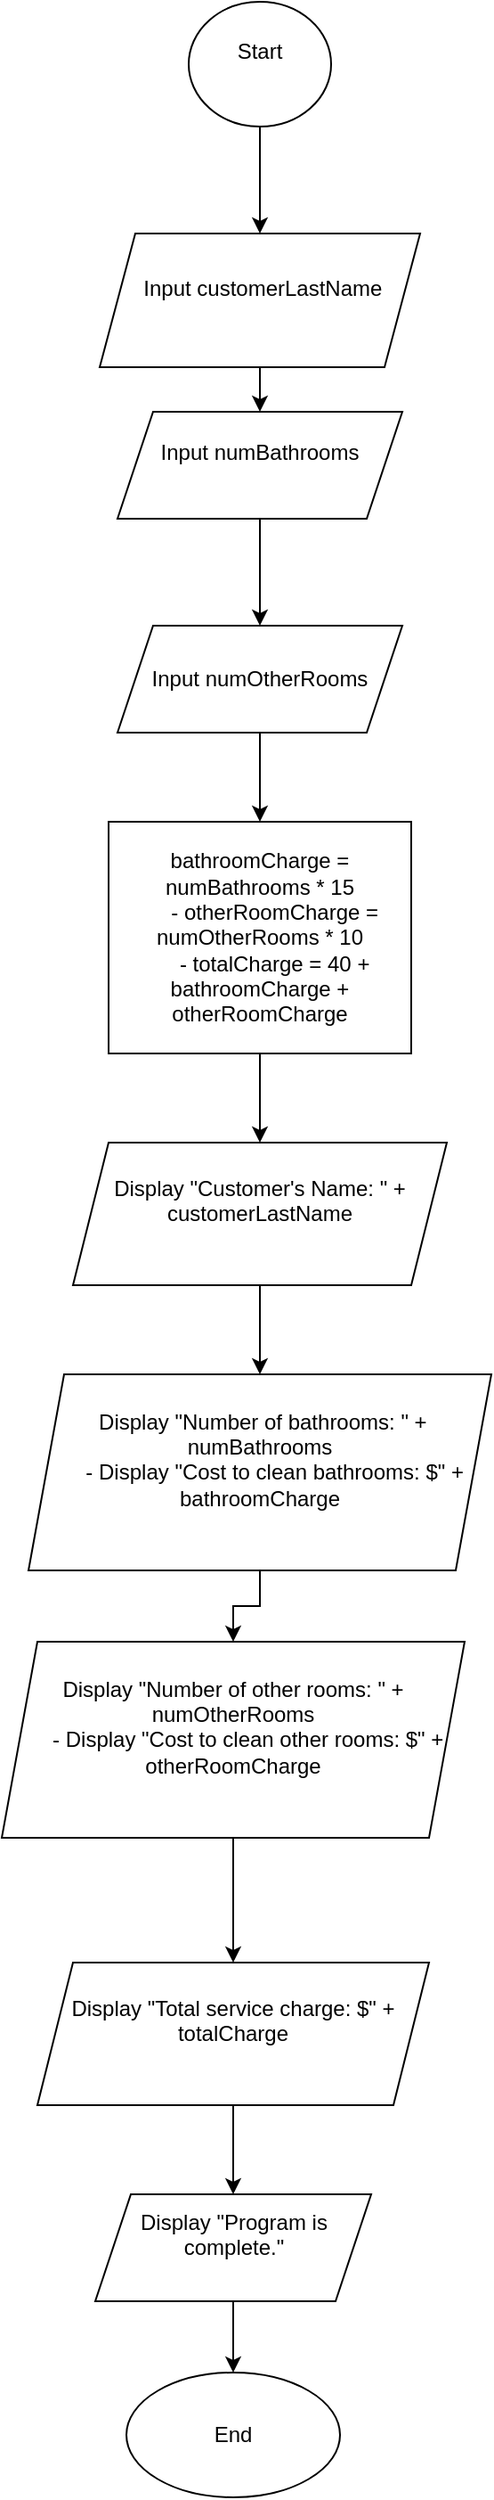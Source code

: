 <mxfile version="20.8.16" type="device"><diagram name="Page-1" id="KMoC3Exrl9DAsmsFxyii"><mxGraphModel dx="880" dy="572" grid="1" gridSize="10" guides="1" tooltips="1" connect="1" arrows="1" fold="1" page="1" pageScale="1" pageWidth="850" pageHeight="1100" math="0" shadow="0"><root><mxCell id="0"/><mxCell id="1" parent="0"/><mxCell id="WHFmZUPUYJV3NSs1tb2I-2" value="" style="edgeStyle=orthogonalEdgeStyle;rounded=0;orthogonalLoop=1;jettySize=auto;html=1;" edge="1" parent="1" source="oi9OvdoD6vGIBLEhcO_D-1" target="WHFmZUPUYJV3NSs1tb2I-1"><mxGeometry relative="1" as="geometry"/></mxCell><mxCell id="oi9OvdoD6vGIBLEhcO_D-1" value="&#10;Start&#10;&#10;" style="ellipse;whiteSpace=wrap;html=1;" parent="1" vertex="1"><mxGeometry x="350" width="80" height="70" as="geometry"/></mxCell><mxCell id="WHFmZUPUYJV3NSs1tb2I-4" value="" style="edgeStyle=orthogonalEdgeStyle;rounded=0;orthogonalLoop=1;jettySize=auto;html=1;" edge="1" parent="1" source="WHFmZUPUYJV3NSs1tb2I-1" target="WHFmZUPUYJV3NSs1tb2I-3"><mxGeometry relative="1" as="geometry"/></mxCell><mxCell id="WHFmZUPUYJV3NSs1tb2I-1" value="&lt;div&gt;&amp;nbsp;Input customerLastName&lt;/div&gt;&lt;div&gt;&lt;br&gt;&lt;/div&gt;" style="shape=parallelogram;perimeter=parallelogramPerimeter;whiteSpace=wrap;html=1;fixedSize=1;" vertex="1" parent="1"><mxGeometry x="300" y="130" width="180" height="75" as="geometry"/></mxCell><mxCell id="WHFmZUPUYJV3NSs1tb2I-6" value="" style="edgeStyle=orthogonalEdgeStyle;rounded=0;orthogonalLoop=1;jettySize=auto;html=1;" edge="1" parent="1" source="WHFmZUPUYJV3NSs1tb2I-3" target="WHFmZUPUYJV3NSs1tb2I-5"><mxGeometry relative="1" as="geometry"/></mxCell><mxCell id="WHFmZUPUYJV3NSs1tb2I-3" value="&lt;div&gt;Input numBathrooms&lt;/div&gt;&lt;div&gt;&lt;br&gt;&lt;/div&gt;" style="shape=parallelogram;perimeter=parallelogramPerimeter;whiteSpace=wrap;html=1;fixedSize=1;" vertex="1" parent="1"><mxGeometry x="310" y="230" width="160" height="60" as="geometry"/></mxCell><mxCell id="WHFmZUPUYJV3NSs1tb2I-8" value="" style="edgeStyle=orthogonalEdgeStyle;rounded=0;orthogonalLoop=1;jettySize=auto;html=1;" edge="1" parent="1" source="WHFmZUPUYJV3NSs1tb2I-5" target="WHFmZUPUYJV3NSs1tb2I-7"><mxGeometry relative="1" as="geometry"/></mxCell><mxCell id="WHFmZUPUYJV3NSs1tb2I-5" value="Input numOtherRooms" style="shape=parallelogram;perimeter=parallelogramPerimeter;whiteSpace=wrap;html=1;fixedSize=1;" vertex="1" parent="1"><mxGeometry x="310" y="350" width="160" height="60" as="geometry"/></mxCell><mxCell id="WHFmZUPUYJV3NSs1tb2I-10" value="" style="edgeStyle=orthogonalEdgeStyle;rounded=0;orthogonalLoop=1;jettySize=auto;html=1;" edge="1" parent="1" source="WHFmZUPUYJV3NSs1tb2I-7" target="WHFmZUPUYJV3NSs1tb2I-9"><mxGeometry relative="1" as="geometry"/></mxCell><mxCell id="WHFmZUPUYJV3NSs1tb2I-7" value="&lt;div&gt;bathroomCharge = numBathrooms * 15&lt;/div&gt;&lt;div&gt;&amp;nbsp; &amp;nbsp; &amp;nbsp;- otherRoomCharge = numOtherRooms * 10&lt;/div&gt;&lt;div&gt;&amp;nbsp; &amp;nbsp; &amp;nbsp;- totalCharge = 40 + bathroomCharge + otherRoomCharge&lt;/div&gt;" style="whiteSpace=wrap;html=1;" vertex="1" parent="1"><mxGeometry x="305" y="460" width="170" height="130" as="geometry"/></mxCell><mxCell id="WHFmZUPUYJV3NSs1tb2I-12" value="" style="edgeStyle=orthogonalEdgeStyle;rounded=0;orthogonalLoop=1;jettySize=auto;html=1;" edge="1" parent="1" source="WHFmZUPUYJV3NSs1tb2I-9" target="WHFmZUPUYJV3NSs1tb2I-11"><mxGeometry relative="1" as="geometry"/></mxCell><mxCell id="WHFmZUPUYJV3NSs1tb2I-9" value="&lt;div&gt;&lt;div&gt;Display &quot;Customer's Name: &quot; + customerLastName&lt;/div&gt;&lt;/div&gt;&lt;div&gt;&lt;br&gt;&lt;/div&gt;" style="shape=parallelogram;perimeter=parallelogramPerimeter;whiteSpace=wrap;html=1;fixedSize=1;" vertex="1" parent="1"><mxGeometry x="285" y="640" width="210" height="80" as="geometry"/></mxCell><mxCell id="WHFmZUPUYJV3NSs1tb2I-14" value="" style="edgeStyle=orthogonalEdgeStyle;rounded=0;orthogonalLoop=1;jettySize=auto;html=1;" edge="1" parent="1" source="WHFmZUPUYJV3NSs1tb2I-11" target="WHFmZUPUYJV3NSs1tb2I-13"><mxGeometry relative="1" as="geometry"/></mxCell><mxCell id="WHFmZUPUYJV3NSs1tb2I-11" value="&lt;div&gt;&amp;nbsp;Display &quot;Number of bathrooms: &quot; + numBathrooms&lt;/div&gt;&lt;div&gt;&amp;nbsp; &amp;nbsp; &amp;nbsp;- Display &quot;Cost to clean bathrooms: $&quot; + bathroomCharge&lt;/div&gt;&lt;div&gt;&lt;br&gt;&lt;/div&gt;" style="shape=parallelogram;perimeter=parallelogramPerimeter;whiteSpace=wrap;html=1;fixedSize=1;" vertex="1" parent="1"><mxGeometry x="260" y="770" width="260" height="110" as="geometry"/></mxCell><mxCell id="WHFmZUPUYJV3NSs1tb2I-16" value="" style="edgeStyle=orthogonalEdgeStyle;rounded=0;orthogonalLoop=1;jettySize=auto;html=1;" edge="1" parent="1" source="WHFmZUPUYJV3NSs1tb2I-13" target="WHFmZUPUYJV3NSs1tb2I-15"><mxGeometry relative="1" as="geometry"/></mxCell><mxCell id="WHFmZUPUYJV3NSs1tb2I-13" value="&lt;div&gt;Display &quot;Number of other rooms: &quot; + numOtherRooms&lt;/div&gt;&lt;div&gt;&amp;nbsp; &amp;nbsp; &amp;nbsp;- Display &quot;Cost to clean other rooms: $&quot; + otherRoomCharge&lt;/div&gt;&lt;div&gt;&lt;br&gt;&lt;/div&gt;" style="shape=parallelogram;perimeter=parallelogramPerimeter;whiteSpace=wrap;html=1;fixedSize=1;" vertex="1" parent="1"><mxGeometry x="245" y="920" width="260" height="110" as="geometry"/></mxCell><mxCell id="WHFmZUPUYJV3NSs1tb2I-18" value="" style="edgeStyle=orthogonalEdgeStyle;rounded=0;orthogonalLoop=1;jettySize=auto;html=1;" edge="1" parent="1" source="WHFmZUPUYJV3NSs1tb2I-15" target="WHFmZUPUYJV3NSs1tb2I-17"><mxGeometry relative="1" as="geometry"/></mxCell><mxCell id="WHFmZUPUYJV3NSs1tb2I-15" value="&lt;div&gt;&lt;div&gt;Display &quot;Total service charge: $&quot; + totalCharge&lt;/div&gt;&lt;div&gt;&lt;br&gt;&lt;/div&gt;&lt;/div&gt;" style="shape=parallelogram;perimeter=parallelogramPerimeter;whiteSpace=wrap;html=1;fixedSize=1;" vertex="1" parent="1"><mxGeometry x="265" y="1100" width="220" height="80" as="geometry"/></mxCell><mxCell id="WHFmZUPUYJV3NSs1tb2I-20" value="" style="edgeStyle=orthogonalEdgeStyle;rounded=0;orthogonalLoop=1;jettySize=auto;html=1;" edge="1" parent="1" source="WHFmZUPUYJV3NSs1tb2I-17" target="WHFmZUPUYJV3NSs1tb2I-19"><mxGeometry relative="1" as="geometry"/></mxCell><mxCell id="WHFmZUPUYJV3NSs1tb2I-17" value="&lt;div&gt;Display &quot;Program is complete.&quot;&lt;/div&gt;&lt;div&gt;&lt;br&gt;&lt;/div&gt;" style="shape=parallelogram;perimeter=parallelogramPerimeter;whiteSpace=wrap;html=1;fixedSize=1;" vertex="1" parent="1"><mxGeometry x="297.5" y="1230" width="155" height="60" as="geometry"/></mxCell><mxCell id="WHFmZUPUYJV3NSs1tb2I-19" value="End" style="ellipse;whiteSpace=wrap;html=1;" vertex="1" parent="1"><mxGeometry x="315" y="1330" width="120" height="70" as="geometry"/></mxCell></root></mxGraphModel></diagram></mxfile>